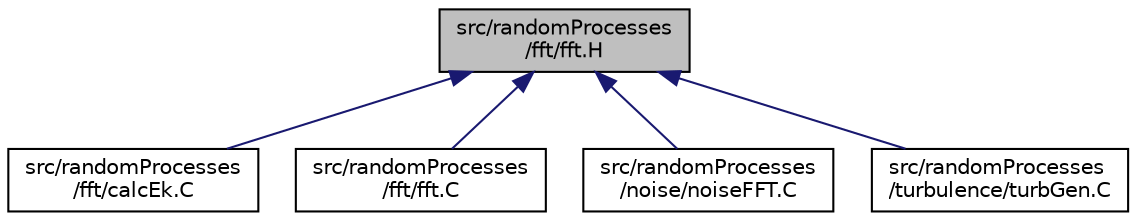 digraph "src/randomProcesses/fft/fft.H"
{
  bgcolor="transparent";
  edge [fontname="Helvetica",fontsize="10",labelfontname="Helvetica",labelfontsize="10"];
  node [fontname="Helvetica",fontsize="10",shape=record];
  Node1 [label="src/randomProcesses\l/fft/fft.H",height=0.2,width=0.4,color="black", fillcolor="grey75", style="filled", fontcolor="black"];
  Node1 -> Node2 [dir="back",color="midnightblue",fontsize="10",style="solid",fontname="Helvetica"];
  Node2 [label="src/randomProcesses\l/fft/calcEk.C",height=0.2,width=0.4,color="black",URL="$a09426.html"];
  Node1 -> Node3 [dir="back",color="midnightblue",fontsize="10",style="solid",fontname="Helvetica"];
  Node3 [label="src/randomProcesses\l/fft/fft.C",height=0.2,width=0.4,color="black",URL="$a09428.html"];
  Node1 -> Node4 [dir="back",color="midnightblue",fontsize="10",style="solid",fontname="Helvetica"];
  Node4 [label="src/randomProcesses\l/noise/noiseFFT.C",height=0.2,width=0.4,color="black",URL="$a09436.html"];
  Node1 -> Node5 [dir="back",color="midnightblue",fontsize="10",style="solid",fontname="Helvetica"];
  Node5 [label="src/randomProcesses\l/turbulence/turbGen.C",height=0.2,width=0.4,color="black",URL="$a09441.html"];
}
